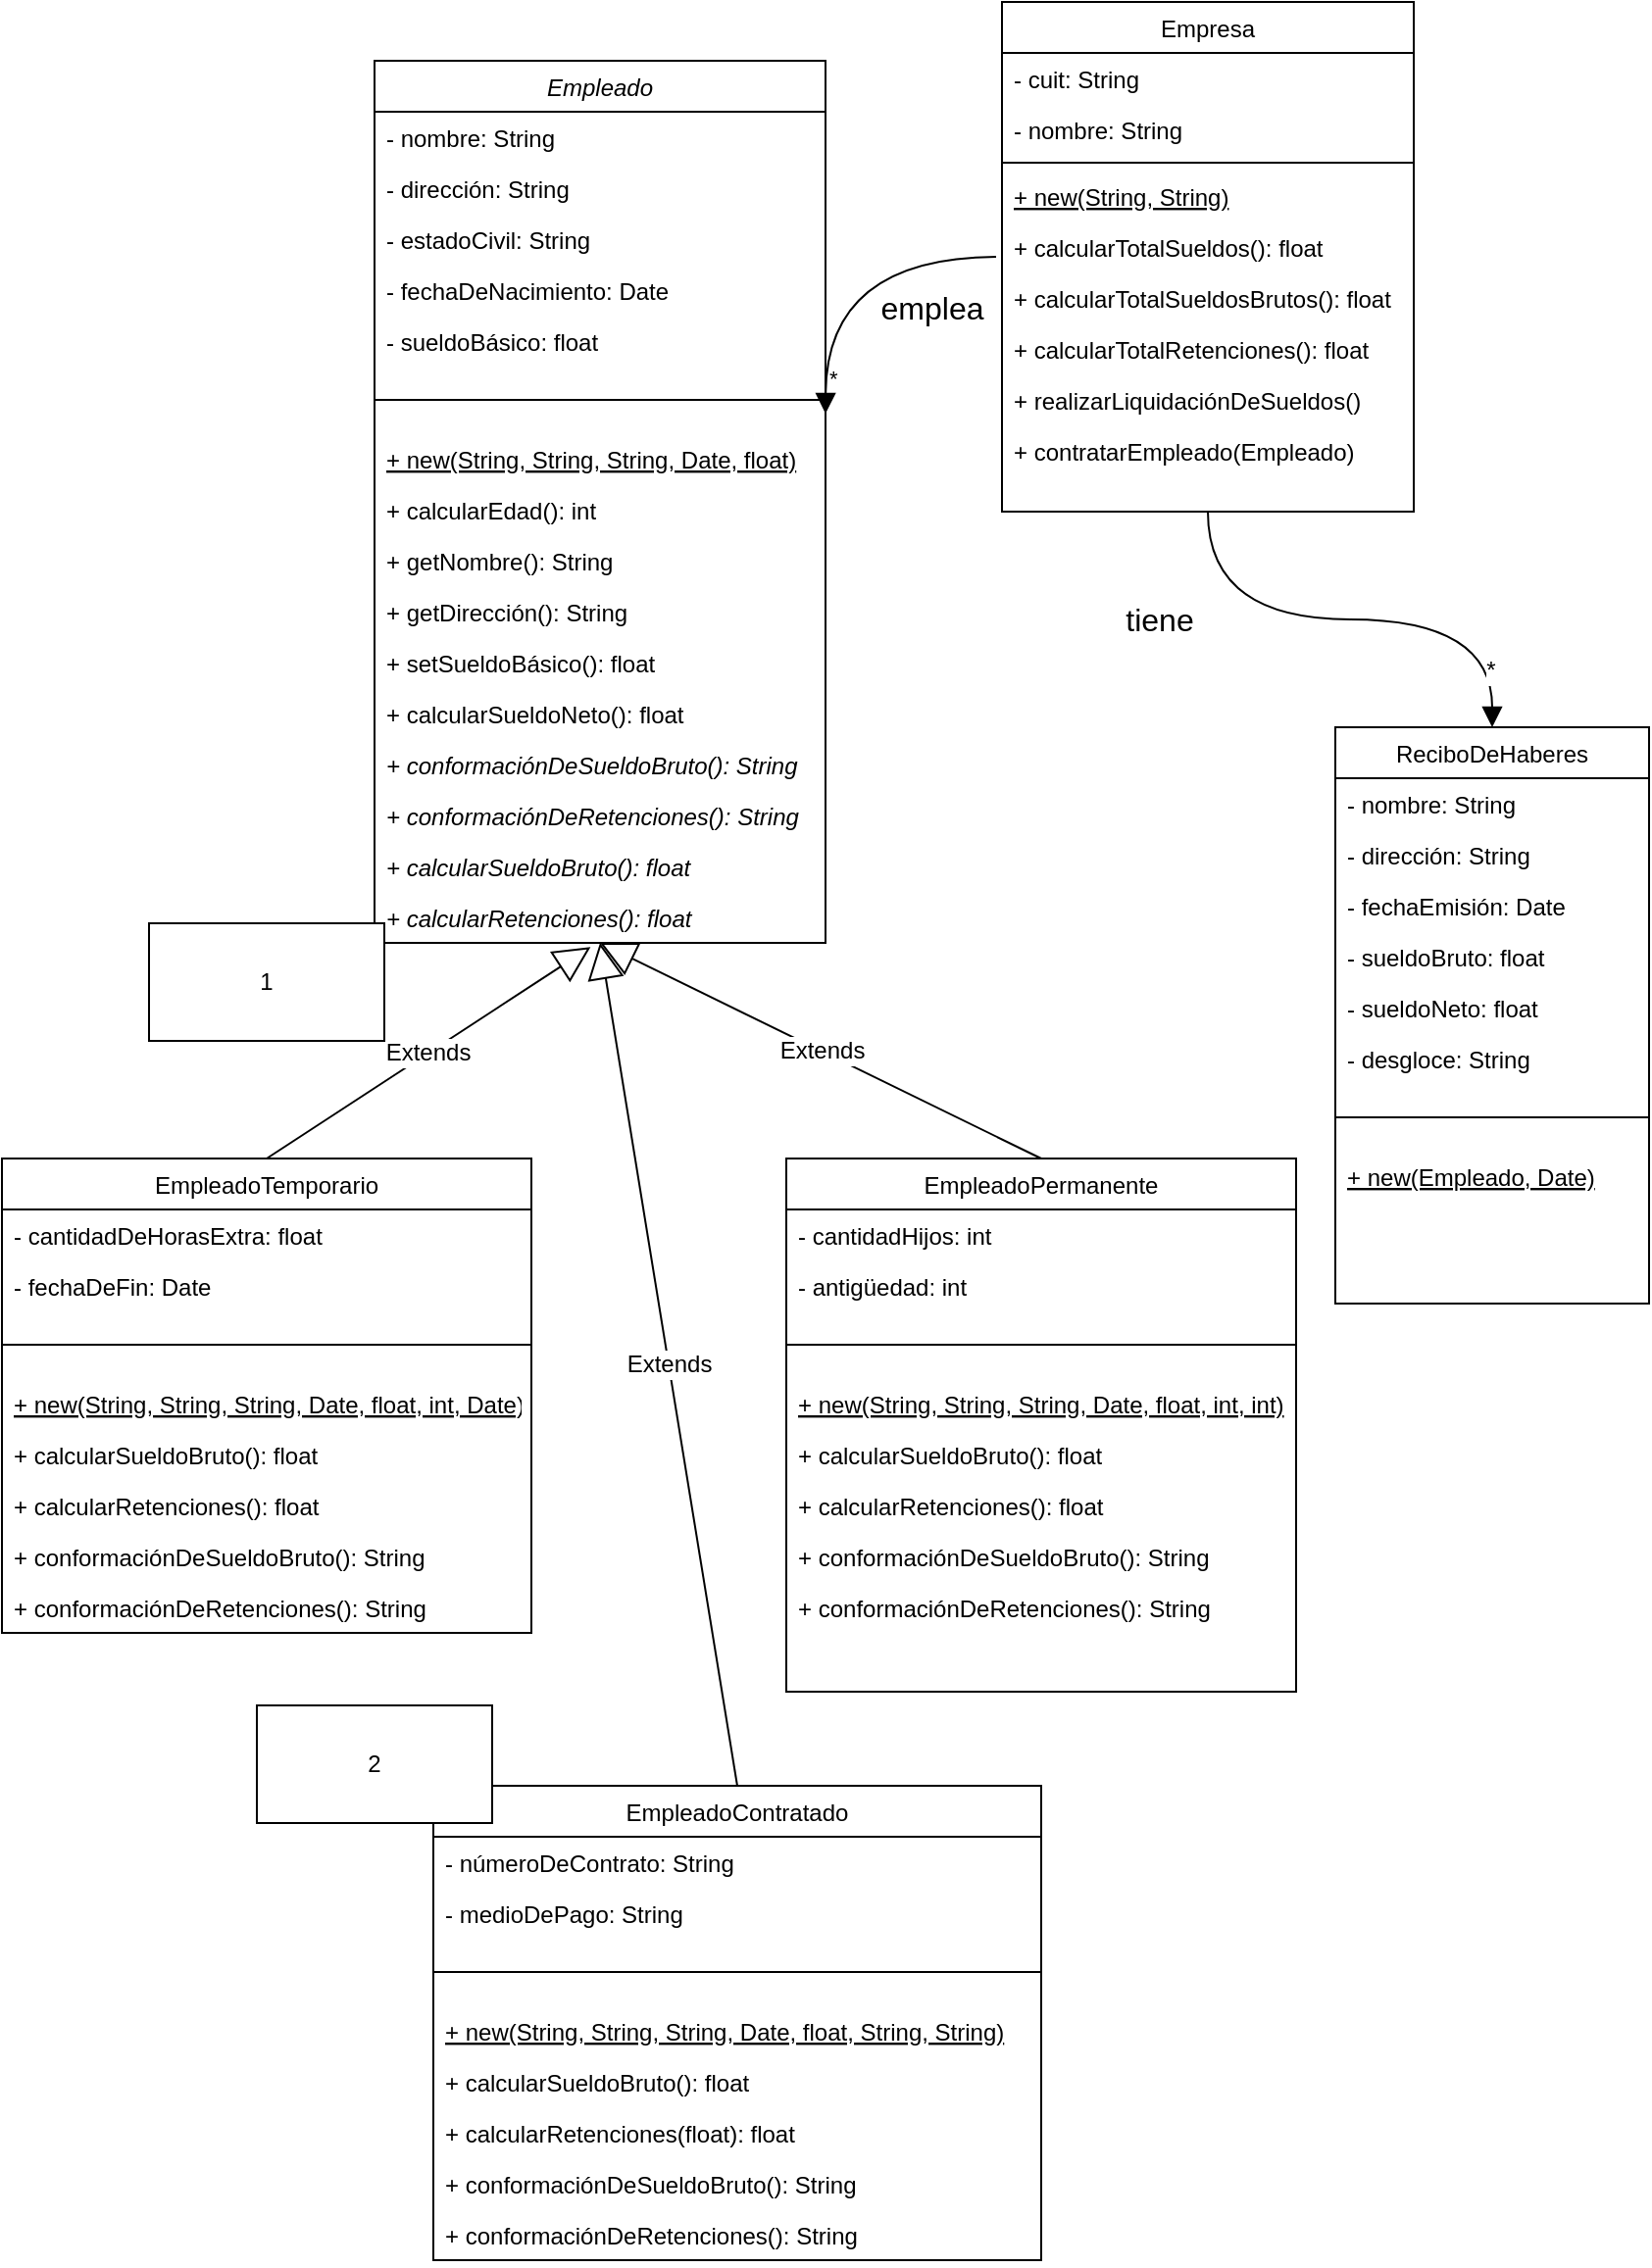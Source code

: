 <mxfile version="24.7.7">
  <diagram id="C5RBs43oDa-KdzZeNtuy" name="Page-1">
    <mxGraphModel dx="1816" dy="514" grid="1" gridSize="10" guides="1" tooltips="1" connect="1" arrows="1" fold="1" page="1" pageScale="1" pageWidth="827" pageHeight="1169" math="0" shadow="0">
      <root>
        <mxCell id="WIyWlLk6GJQsqaUBKTNV-0" />
        <mxCell id="WIyWlLk6GJQsqaUBKTNV-1" parent="WIyWlLk6GJQsqaUBKTNV-0" />
        <mxCell id="zkfFHV4jXpPFQw0GAbJ--0" value="Empresa" style="swimlane;fontStyle=0;align=center;verticalAlign=top;childLayout=stackLayout;horizontal=1;startSize=26;horizontalStack=0;resizeParent=1;resizeLast=0;collapsible=1;marginBottom=0;rounded=0;shadow=0;strokeWidth=1;" parent="WIyWlLk6GJQsqaUBKTNV-1" vertex="1">
          <mxGeometry x="420" y="20" width="210" height="260" as="geometry">
            <mxRectangle x="170" y="70" width="160" height="26" as="alternateBounds" />
          </mxGeometry>
        </mxCell>
        <mxCell id="zkfFHV4jXpPFQw0GAbJ--1" value="- cuit: String" style="text;align=left;verticalAlign=top;spacingLeft=4;spacingRight=4;overflow=hidden;rotatable=0;points=[[0,0.5],[1,0.5]];portConstraint=eastwest;" parent="zkfFHV4jXpPFQw0GAbJ--0" vertex="1">
          <mxGeometry y="26" width="210" height="26" as="geometry" />
        </mxCell>
        <mxCell id="zkfFHV4jXpPFQw0GAbJ--3" value="- nombre: String" style="text;align=left;verticalAlign=top;spacingLeft=4;spacingRight=4;overflow=hidden;rotatable=0;points=[[0,0.5],[1,0.5]];portConstraint=eastwest;rounded=0;shadow=0;html=0;" parent="zkfFHV4jXpPFQw0GAbJ--0" vertex="1">
          <mxGeometry y="52" width="210" height="26" as="geometry" />
        </mxCell>
        <mxCell id="zkfFHV4jXpPFQw0GAbJ--4" value="" style="line;html=1;strokeWidth=1;align=left;verticalAlign=middle;spacingTop=-1;spacingLeft=3;spacingRight=3;rotatable=0;labelPosition=right;points=[];portConstraint=eastwest;" parent="zkfFHV4jXpPFQw0GAbJ--0" vertex="1">
          <mxGeometry y="78" width="210" height="8" as="geometry" />
        </mxCell>
        <mxCell id="t2F7bN5t-ZQDE3GFPDe4-14" value="+ new(String, String)" style="text;align=left;verticalAlign=top;spacingLeft=4;spacingRight=4;overflow=hidden;rotatable=0;points=[[0,0.5],[1,0.5]];portConstraint=eastwest;fontStyle=4" parent="zkfFHV4jXpPFQw0GAbJ--0" vertex="1">
          <mxGeometry y="86" width="210" height="26" as="geometry" />
        </mxCell>
        <mxCell id="Naoxuk_FLumQkQ0aO1D7-34" value="+ calcularTotalSueldos(): float" style="text;align=left;verticalAlign=top;spacingLeft=4;spacingRight=4;overflow=hidden;rotatable=0;points=[[0,0.5],[1,0.5]];portConstraint=eastwest;fontStyle=0" parent="zkfFHV4jXpPFQw0GAbJ--0" vertex="1">
          <mxGeometry y="112" width="210" height="26" as="geometry" />
        </mxCell>
        <mxCell id="Naoxuk_FLumQkQ0aO1D7-35" value="+ calcularTotalSueldosBrutos(): float" style="text;align=left;verticalAlign=top;spacingLeft=4;spacingRight=4;overflow=hidden;rotatable=0;points=[[0,0.5],[1,0.5]];portConstraint=eastwest;fontStyle=0" parent="zkfFHV4jXpPFQw0GAbJ--0" vertex="1">
          <mxGeometry y="138" width="210" height="26" as="geometry" />
        </mxCell>
        <mxCell id="Naoxuk_FLumQkQ0aO1D7-36" value="+ calcularTotalRetenciones(): float" style="text;align=left;verticalAlign=top;spacingLeft=4;spacingRight=4;overflow=hidden;rotatable=0;points=[[0,0.5],[1,0.5]];portConstraint=eastwest;fontStyle=0" parent="zkfFHV4jXpPFQw0GAbJ--0" vertex="1">
          <mxGeometry y="164" width="210" height="26" as="geometry" />
        </mxCell>
        <mxCell id="RjPSyfs4WE9pUOb9Zy2P-0" value="+ realizarLiquidaciónDeSueldos()" style="text;align=left;verticalAlign=top;spacingLeft=4;spacingRight=4;overflow=hidden;rotatable=0;points=[[0,0.5],[1,0.5]];portConstraint=eastwest;fontStyle=0" vertex="1" parent="zkfFHV4jXpPFQw0GAbJ--0">
          <mxGeometry y="190" width="210" height="26" as="geometry" />
        </mxCell>
        <mxCell id="Naoxuk_FLumQkQ0aO1D7-37" value="+ contratarEmpleado(Empleado)" style="text;align=left;verticalAlign=top;spacingLeft=4;spacingRight=4;overflow=hidden;rotatable=0;points=[[0,0.5],[1,0.5]];portConstraint=eastwest;fontStyle=0" parent="zkfFHV4jXpPFQw0GAbJ--0" vertex="1">
          <mxGeometry y="216" width="210" height="26" as="geometry" />
        </mxCell>
        <mxCell id="zkfFHV4jXpPFQw0GAbJ--6" value="Empleado" style="swimlane;fontStyle=2;align=center;verticalAlign=top;childLayout=stackLayout;horizontal=1;startSize=26;horizontalStack=0;resizeParent=1;resizeLast=0;collapsible=1;marginBottom=0;rounded=0;shadow=0;strokeWidth=1;" parent="WIyWlLk6GJQsqaUBKTNV-1" vertex="1">
          <mxGeometry x="100" y="50" width="230" height="450" as="geometry">
            <mxRectangle x="130" y="380" width="160" height="26" as="alternateBounds" />
          </mxGeometry>
        </mxCell>
        <mxCell id="zkfFHV4jXpPFQw0GAbJ--7" value="- nombre: String" style="text;align=left;verticalAlign=top;spacingLeft=4;spacingRight=4;overflow=hidden;rotatable=0;points=[[0,0.5],[1,0.5]];portConstraint=eastwest;" parent="zkfFHV4jXpPFQw0GAbJ--6" vertex="1">
          <mxGeometry y="26" width="230" height="26" as="geometry" />
        </mxCell>
        <mxCell id="zkfFHV4jXpPFQw0GAbJ--8" value="- dirección: String" style="text;align=left;verticalAlign=top;spacingLeft=4;spacingRight=4;overflow=hidden;rotatable=0;points=[[0,0.5],[1,0.5]];portConstraint=eastwest;rounded=0;shadow=0;html=0;" parent="zkfFHV4jXpPFQw0GAbJ--6" vertex="1">
          <mxGeometry y="52" width="230" height="26" as="geometry" />
        </mxCell>
        <mxCell id="Naoxuk_FLumQkQ0aO1D7-0" value="- estadoCivil: String" style="text;align=left;verticalAlign=top;spacingLeft=4;spacingRight=4;overflow=hidden;rotatable=0;points=[[0,0.5],[1,0.5]];portConstraint=eastwest;rounded=0;shadow=0;html=0;" parent="zkfFHV4jXpPFQw0GAbJ--6" vertex="1">
          <mxGeometry y="78" width="230" height="26" as="geometry" />
        </mxCell>
        <mxCell id="Naoxuk_FLumQkQ0aO1D7-1" value="- fechaDeNacimiento: Date" style="text;align=left;verticalAlign=top;spacingLeft=4;spacingRight=4;overflow=hidden;rotatable=0;points=[[0,0.5],[1,0.5]];portConstraint=eastwest;rounded=0;shadow=0;html=0;" parent="zkfFHV4jXpPFQw0GAbJ--6" vertex="1">
          <mxGeometry y="104" width="230" height="26" as="geometry" />
        </mxCell>
        <mxCell id="Naoxuk_FLumQkQ0aO1D7-2" value="- sueldoBásico: float" style="text;align=left;verticalAlign=top;spacingLeft=4;spacingRight=4;overflow=hidden;rotatable=0;points=[[0,0.5],[1,0.5]];portConstraint=eastwest;rounded=0;shadow=0;html=0;" parent="zkfFHV4jXpPFQw0GAbJ--6" vertex="1">
          <mxGeometry y="130" width="230" height="26" as="geometry" />
        </mxCell>
        <mxCell id="zkfFHV4jXpPFQw0GAbJ--9" value="" style="line;html=1;strokeWidth=1;align=left;verticalAlign=middle;spacingTop=-1;spacingLeft=3;spacingRight=3;rotatable=0;labelPosition=right;points=[];portConstraint=eastwest;" parent="zkfFHV4jXpPFQw0GAbJ--6" vertex="1">
          <mxGeometry y="156" width="230" height="34" as="geometry" />
        </mxCell>
        <mxCell id="Naoxuk_FLumQkQ0aO1D7-19" value="+ new(String, String, String, Date, float)" style="text;align=left;verticalAlign=top;spacingLeft=4;spacingRight=4;overflow=hidden;rotatable=0;points=[[0,0.5],[1,0.5]];portConstraint=eastwest;fontStyle=4" parent="zkfFHV4jXpPFQw0GAbJ--6" vertex="1">
          <mxGeometry y="190" width="230" height="26" as="geometry" />
        </mxCell>
        <mxCell id="zkfFHV4jXpPFQw0GAbJ--10" value="+ calcularEdad(): int" style="text;align=left;verticalAlign=top;spacingLeft=4;spacingRight=4;overflow=hidden;rotatable=0;points=[[0,0.5],[1,0.5]];portConstraint=eastwest;fontStyle=0" parent="zkfFHV4jXpPFQw0GAbJ--6" vertex="1">
          <mxGeometry y="216" width="230" height="26" as="geometry" />
        </mxCell>
        <mxCell id="RjPSyfs4WE9pUOb9Zy2P-6" value="+ getNombre(): String" style="text;align=left;verticalAlign=top;spacingLeft=4;spacingRight=4;overflow=hidden;rotatable=0;points=[[0,0.5],[1,0.5]];portConstraint=eastwest;" vertex="1" parent="zkfFHV4jXpPFQw0GAbJ--6">
          <mxGeometry y="242" width="230" height="26" as="geometry" />
        </mxCell>
        <mxCell id="RjPSyfs4WE9pUOb9Zy2P-5" value="+ getDirección(): String" style="text;align=left;verticalAlign=top;spacingLeft=4;spacingRight=4;overflow=hidden;rotatable=0;points=[[0,0.5],[1,0.5]];portConstraint=eastwest;" vertex="1" parent="zkfFHV4jXpPFQw0GAbJ--6">
          <mxGeometry y="268" width="230" height="26" as="geometry" />
        </mxCell>
        <mxCell id="RjPSyfs4WE9pUOb9Zy2P-8" value="+ setSueldoBásico(): float" style="text;align=left;verticalAlign=top;spacingLeft=4;spacingRight=4;overflow=hidden;rotatable=0;points=[[0,0.5],[1,0.5]];portConstraint=eastwest;rounded=0;shadow=0;html=0;" vertex="1" parent="zkfFHV4jXpPFQw0GAbJ--6">
          <mxGeometry y="294" width="230" height="26" as="geometry" />
        </mxCell>
        <mxCell id="Naoxuk_FLumQkQ0aO1D7-27" value="+ calcularSueldoNeto(): float" style="text;align=left;verticalAlign=top;spacingLeft=4;spacingRight=4;overflow=hidden;rotatable=0;points=[[0,0.5],[1,0.5]];portConstraint=eastwest;fontStyle=0" parent="zkfFHV4jXpPFQw0GAbJ--6" vertex="1">
          <mxGeometry y="320" width="230" height="26" as="geometry" />
        </mxCell>
        <mxCell id="RjPSyfs4WE9pUOb9Zy2P-24" value="+ conformaciónDeSueldoBruto(): String" style="text;align=left;verticalAlign=top;spacingLeft=4;spacingRight=4;overflow=hidden;rotatable=0;points=[[0,0.5],[1,0.5]];portConstraint=eastwest;fontStyle=2" vertex="1" parent="zkfFHV4jXpPFQw0GAbJ--6">
          <mxGeometry y="346" width="230" height="26" as="geometry" />
        </mxCell>
        <mxCell id="RjPSyfs4WE9pUOb9Zy2P-25" value="+ conformaciónDeRetenciones(): String" style="text;align=left;verticalAlign=top;spacingLeft=4;spacingRight=4;overflow=hidden;rotatable=0;points=[[0,0.5],[1,0.5]];portConstraint=eastwest;fontStyle=2" vertex="1" parent="zkfFHV4jXpPFQw0GAbJ--6">
          <mxGeometry y="372" width="230" height="26" as="geometry" />
        </mxCell>
        <mxCell id="t2F7bN5t-ZQDE3GFPDe4-15" value="+ calcularSueldoBruto(): float" style="text;align=left;verticalAlign=top;spacingLeft=4;spacingRight=4;overflow=hidden;rotatable=0;points=[[0,0.5],[1,0.5]];portConstraint=eastwest;fontStyle=2" parent="zkfFHV4jXpPFQw0GAbJ--6" vertex="1">
          <mxGeometry y="398" width="230" height="26" as="geometry" />
        </mxCell>
        <mxCell id="t2F7bN5t-ZQDE3GFPDe4-16" value="+ calcularRetenciones(): float" style="text;align=left;verticalAlign=top;spacingLeft=4;spacingRight=4;overflow=hidden;rotatable=0;points=[[0,0.5],[1,0.5]];portConstraint=eastwest;fontStyle=2" parent="zkfFHV4jXpPFQw0GAbJ--6" vertex="1">
          <mxGeometry y="424" width="230" height="26" as="geometry" />
        </mxCell>
        <mxCell id="Naoxuk_FLumQkQ0aO1D7-3" value="EmpleadoPermanente" style="swimlane;fontStyle=0;align=center;verticalAlign=top;childLayout=stackLayout;horizontal=1;startSize=26;horizontalStack=0;resizeParent=1;resizeLast=0;collapsible=1;marginBottom=0;rounded=0;shadow=0;strokeWidth=1;" parent="WIyWlLk6GJQsqaUBKTNV-1" vertex="1">
          <mxGeometry x="310" y="610" width="260" height="272" as="geometry">
            <mxRectangle x="130" y="380" width="160" height="26" as="alternateBounds" />
          </mxGeometry>
        </mxCell>
        <mxCell id="Naoxuk_FLumQkQ0aO1D7-4" value="- cantidadHijos: int" style="text;align=left;verticalAlign=top;spacingLeft=4;spacingRight=4;overflow=hidden;rotatable=0;points=[[0,0.5],[1,0.5]];portConstraint=eastwest;" parent="Naoxuk_FLumQkQ0aO1D7-3" vertex="1">
          <mxGeometry y="26" width="260" height="26" as="geometry" />
        </mxCell>
        <mxCell id="Naoxuk_FLumQkQ0aO1D7-5" value="- antigüedad: int" style="text;align=left;verticalAlign=top;spacingLeft=4;spacingRight=4;overflow=hidden;rotatable=0;points=[[0,0.5],[1,0.5]];portConstraint=eastwest;rounded=0;shadow=0;html=0;" parent="Naoxuk_FLumQkQ0aO1D7-3" vertex="1">
          <mxGeometry y="52" width="260" height="26" as="geometry" />
        </mxCell>
        <mxCell id="Naoxuk_FLumQkQ0aO1D7-9" value="" style="line;html=1;strokeWidth=1;align=left;verticalAlign=middle;spacingTop=-1;spacingLeft=3;spacingRight=3;rotatable=0;labelPosition=right;points=[];portConstraint=eastwest;" parent="Naoxuk_FLumQkQ0aO1D7-3" vertex="1">
          <mxGeometry y="78" width="260" height="34" as="geometry" />
        </mxCell>
        <mxCell id="t2F7bN5t-ZQDE3GFPDe4-31" value="+ new(String, String, String, Date, float, int, int)" style="text;align=left;verticalAlign=top;spacingLeft=4;spacingRight=4;overflow=hidden;rotatable=0;points=[[0,0.5],[1,0.5]];portConstraint=eastwest;fontStyle=4" parent="Naoxuk_FLumQkQ0aO1D7-3" vertex="1">
          <mxGeometry y="112" width="260" height="26" as="geometry" />
        </mxCell>
        <mxCell id="Naoxuk_FLumQkQ0aO1D7-30" value="+ calcularSueldoBruto(): float" style="text;align=left;verticalAlign=top;spacingLeft=4;spacingRight=4;overflow=hidden;rotatable=0;points=[[0,0.5],[1,0.5]];portConstraint=eastwest;fontStyle=0" parent="Naoxuk_FLumQkQ0aO1D7-3" vertex="1">
          <mxGeometry y="138" width="260" height="26" as="geometry" />
        </mxCell>
        <mxCell id="Naoxuk_FLumQkQ0aO1D7-31" value="+ calcularRetenciones(): float" style="text;align=left;verticalAlign=top;spacingLeft=4;spacingRight=4;overflow=hidden;rotatable=0;points=[[0,0.5],[1,0.5]];portConstraint=eastwest;fontStyle=0" parent="Naoxuk_FLumQkQ0aO1D7-3" vertex="1">
          <mxGeometry y="164" width="260" height="26" as="geometry" />
        </mxCell>
        <mxCell id="RjPSyfs4WE9pUOb9Zy2P-18" value="+ conformaciónDeSueldoBruto(): String" style="text;align=left;verticalAlign=top;spacingLeft=4;spacingRight=4;overflow=hidden;rotatable=0;points=[[0,0.5],[1,0.5]];portConstraint=eastwest;fontStyle=0" vertex="1" parent="Naoxuk_FLumQkQ0aO1D7-3">
          <mxGeometry y="190" width="260" height="26" as="geometry" />
        </mxCell>
        <mxCell id="RjPSyfs4WE9pUOb9Zy2P-19" value="+ conformaciónDeRetenciones(): String" style="text;align=left;verticalAlign=top;spacingLeft=4;spacingRight=4;overflow=hidden;rotatable=0;points=[[0,0.5],[1,0.5]];portConstraint=eastwest;fontStyle=0" vertex="1" parent="Naoxuk_FLumQkQ0aO1D7-3">
          <mxGeometry y="216" width="260" height="26" as="geometry" />
        </mxCell>
        <mxCell id="Naoxuk_FLumQkQ0aO1D7-11" value="EmpleadoTemporario" style="swimlane;fontStyle=0;align=center;verticalAlign=top;childLayout=stackLayout;horizontal=1;startSize=26;horizontalStack=0;resizeParent=1;resizeLast=0;collapsible=1;marginBottom=0;rounded=0;shadow=0;strokeWidth=1;" parent="WIyWlLk6GJQsqaUBKTNV-1" vertex="1">
          <mxGeometry x="-90" y="610" width="270" height="242" as="geometry">
            <mxRectangle x="130" y="380" width="160" height="26" as="alternateBounds" />
          </mxGeometry>
        </mxCell>
        <mxCell id="Naoxuk_FLumQkQ0aO1D7-14" value="- cantidadDeHorasExtra: float" style="text;align=left;verticalAlign=top;spacingLeft=4;spacingRight=4;overflow=hidden;rotatable=0;points=[[0,0.5],[1,0.5]];portConstraint=eastwest;rounded=0;shadow=0;html=0;" parent="Naoxuk_FLumQkQ0aO1D7-11" vertex="1">
          <mxGeometry y="26" width="270" height="26" as="geometry" />
        </mxCell>
        <mxCell id="Naoxuk_FLumQkQ0aO1D7-29" value="- fechaDeFin: Date" style="text;align=left;verticalAlign=top;spacingLeft=4;spacingRight=4;overflow=hidden;rotatable=0;points=[[0,0.5],[1,0.5]];portConstraint=eastwest;rounded=0;shadow=0;html=0;" parent="Naoxuk_FLumQkQ0aO1D7-11" vertex="1">
          <mxGeometry y="52" width="270" height="26" as="geometry" />
        </mxCell>
        <mxCell id="Naoxuk_FLumQkQ0aO1D7-17" value="" style="line;html=1;strokeWidth=1;align=left;verticalAlign=middle;spacingTop=-1;spacingLeft=3;spacingRight=3;rotatable=0;labelPosition=right;points=[];portConstraint=eastwest;" parent="Naoxuk_FLumQkQ0aO1D7-11" vertex="1">
          <mxGeometry y="78" width="270" height="34" as="geometry" />
        </mxCell>
        <mxCell id="t2F7bN5t-ZQDE3GFPDe4-30" value="+ new(String, String, String, Date, float, int, Date)" style="text;align=left;verticalAlign=top;spacingLeft=4;spacingRight=4;overflow=hidden;rotatable=0;points=[[0,0.5],[1,0.5]];portConstraint=eastwest;fontStyle=4" parent="Naoxuk_FLumQkQ0aO1D7-11" vertex="1">
          <mxGeometry y="112" width="270" height="26" as="geometry" />
        </mxCell>
        <mxCell id="Naoxuk_FLumQkQ0aO1D7-28" value="+ calcularSueldoBruto(): float" style="text;align=left;verticalAlign=top;spacingLeft=4;spacingRight=4;overflow=hidden;rotatable=0;points=[[0,0.5],[1,0.5]];portConstraint=eastwest;fontStyle=0" parent="Naoxuk_FLumQkQ0aO1D7-11" vertex="1">
          <mxGeometry y="138" width="270" height="26" as="geometry" />
        </mxCell>
        <mxCell id="Naoxuk_FLumQkQ0aO1D7-33" value="+ calcularRetenciones(): float" style="text;align=left;verticalAlign=top;spacingLeft=4;spacingRight=4;overflow=hidden;rotatable=0;points=[[0,0.5],[1,0.5]];portConstraint=eastwest;fontStyle=0" parent="Naoxuk_FLumQkQ0aO1D7-11" vertex="1">
          <mxGeometry y="164" width="270" height="26" as="geometry" />
        </mxCell>
        <mxCell id="RjPSyfs4WE9pUOb9Zy2P-12" value="+ conformaciónDeSueldoBruto(): String" style="text;align=left;verticalAlign=top;spacingLeft=4;spacingRight=4;overflow=hidden;rotatable=0;points=[[0,0.5],[1,0.5]];portConstraint=eastwest;fontStyle=0" vertex="1" parent="Naoxuk_FLumQkQ0aO1D7-11">
          <mxGeometry y="190" width="270" height="26" as="geometry" />
        </mxCell>
        <mxCell id="RjPSyfs4WE9pUOb9Zy2P-13" value="+ conformaciónDeRetenciones(): String" style="text;align=left;verticalAlign=top;spacingLeft=4;spacingRight=4;overflow=hidden;rotatable=0;points=[[0,0.5],[1,0.5]];portConstraint=eastwest;fontStyle=0" vertex="1" parent="Naoxuk_FLumQkQ0aO1D7-11">
          <mxGeometry y="216" width="270" height="26" as="geometry" />
        </mxCell>
        <mxCell id="Naoxuk_FLumQkQ0aO1D7-38" value="ReciboDeHaberes" style="swimlane;fontStyle=0;align=center;verticalAlign=top;childLayout=stackLayout;horizontal=1;startSize=26;horizontalStack=0;resizeParent=1;resizeLast=0;collapsible=1;marginBottom=0;rounded=0;shadow=0;strokeWidth=1;" parent="WIyWlLk6GJQsqaUBKTNV-1" vertex="1">
          <mxGeometry x="590" y="390" width="160" height="294" as="geometry">
            <mxRectangle x="130" y="380" width="160" height="26" as="alternateBounds" />
          </mxGeometry>
        </mxCell>
        <mxCell id="Naoxuk_FLumQkQ0aO1D7-39" value="- nombre: String" style="text;align=left;verticalAlign=top;spacingLeft=4;spacingRight=4;overflow=hidden;rotatable=0;points=[[0,0.5],[1,0.5]];portConstraint=eastwest;" parent="Naoxuk_FLumQkQ0aO1D7-38" vertex="1">
          <mxGeometry y="26" width="160" height="26" as="geometry" />
        </mxCell>
        <mxCell id="Naoxuk_FLumQkQ0aO1D7-40" value="- dirección: String" style="text;align=left;verticalAlign=top;spacingLeft=4;spacingRight=4;overflow=hidden;rotatable=0;points=[[0,0.5],[1,0.5]];portConstraint=eastwest;rounded=0;shadow=0;html=0;" parent="Naoxuk_FLumQkQ0aO1D7-38" vertex="1">
          <mxGeometry y="52" width="160" height="26" as="geometry" />
        </mxCell>
        <mxCell id="Naoxuk_FLumQkQ0aO1D7-45" value="- fechaEmisión: Date" style="text;align=left;verticalAlign=top;spacingLeft=4;spacingRight=4;overflow=hidden;rotatable=0;points=[[0,0.5],[1,0.5]];portConstraint=eastwest;rounded=0;shadow=0;html=0;" parent="Naoxuk_FLumQkQ0aO1D7-38" vertex="1">
          <mxGeometry y="78" width="160" height="26" as="geometry" />
        </mxCell>
        <mxCell id="Naoxuk_FLumQkQ0aO1D7-46" value="- sueldoBruto: float" style="text;align=left;verticalAlign=top;spacingLeft=4;spacingRight=4;overflow=hidden;rotatable=0;points=[[0,0.5],[1,0.5]];portConstraint=eastwest;rounded=0;shadow=0;html=0;" parent="Naoxuk_FLumQkQ0aO1D7-38" vertex="1">
          <mxGeometry y="104" width="160" height="26" as="geometry" />
        </mxCell>
        <mxCell id="Naoxuk_FLumQkQ0aO1D7-47" value="- sueldoNeto: float" style="text;align=left;verticalAlign=top;spacingLeft=4;spacingRight=4;overflow=hidden;rotatable=0;points=[[0,0.5],[1,0.5]];portConstraint=eastwest;rounded=0;shadow=0;html=0;" parent="Naoxuk_FLumQkQ0aO1D7-38" vertex="1">
          <mxGeometry y="130" width="160" height="26" as="geometry" />
        </mxCell>
        <mxCell id="Naoxuk_FLumQkQ0aO1D7-48" value="- desgloce: String" style="text;align=left;verticalAlign=top;spacingLeft=4;spacingRight=4;overflow=hidden;rotatable=0;points=[[0,0.5],[1,0.5]];portConstraint=eastwest;rounded=0;shadow=0;html=0;" parent="Naoxuk_FLumQkQ0aO1D7-38" vertex="1">
          <mxGeometry y="156" width="160" height="26" as="geometry" />
        </mxCell>
        <mxCell id="Naoxuk_FLumQkQ0aO1D7-41" value="" style="line;html=1;strokeWidth=1;align=left;verticalAlign=middle;spacingTop=-1;spacingLeft=3;spacingRight=3;rotatable=0;labelPosition=right;points=[];portConstraint=eastwest;" parent="Naoxuk_FLumQkQ0aO1D7-38" vertex="1">
          <mxGeometry y="182" width="160" height="34" as="geometry" />
        </mxCell>
        <mxCell id="t2F7bN5t-ZQDE3GFPDe4-28" value="+ new(Empleado, Date)" style="text;align=left;verticalAlign=top;spacingLeft=4;spacingRight=4;overflow=hidden;rotatable=0;points=[[0,0.5],[1,0.5]];portConstraint=eastwest;fontStyle=4" parent="Naoxuk_FLumQkQ0aO1D7-38" vertex="1">
          <mxGeometry y="216" width="160" height="26" as="geometry" />
        </mxCell>
        <mxCell id="Naoxuk_FLumQkQ0aO1D7-49" value="EmpleadoContratado" style="swimlane;fontStyle=0;align=center;verticalAlign=top;childLayout=stackLayout;horizontal=1;startSize=26;horizontalStack=0;resizeParent=1;resizeLast=0;collapsible=1;marginBottom=0;rounded=0;shadow=0;strokeWidth=1;" parent="WIyWlLk6GJQsqaUBKTNV-1" vertex="1">
          <mxGeometry x="130" y="930" width="310" height="242" as="geometry">
            <mxRectangle x="210" y="910" width="160" height="26" as="alternateBounds" />
          </mxGeometry>
        </mxCell>
        <mxCell id="Naoxuk_FLumQkQ0aO1D7-50" value="- númeroDeContrato: String" style="text;align=left;verticalAlign=top;spacingLeft=4;spacingRight=4;overflow=hidden;rotatable=0;points=[[0,0.5],[1,0.5]];portConstraint=eastwest;" parent="Naoxuk_FLumQkQ0aO1D7-49" vertex="1">
          <mxGeometry y="26" width="310" height="26" as="geometry" />
        </mxCell>
        <mxCell id="Naoxuk_FLumQkQ0aO1D7-51" value="- medioDePago: String" style="text;align=left;verticalAlign=top;spacingLeft=4;spacingRight=4;overflow=hidden;rotatable=0;points=[[0,0.5],[1,0.5]];portConstraint=eastwest;rounded=0;shadow=0;html=0;" parent="Naoxuk_FLumQkQ0aO1D7-49" vertex="1">
          <mxGeometry y="52" width="310" height="26" as="geometry" />
        </mxCell>
        <mxCell id="Naoxuk_FLumQkQ0aO1D7-52" value="" style="line;html=1;strokeWidth=1;align=left;verticalAlign=middle;spacingTop=-1;spacingLeft=3;spacingRight=3;rotatable=0;labelPosition=right;points=[];portConstraint=eastwest;" parent="Naoxuk_FLumQkQ0aO1D7-49" vertex="1">
          <mxGeometry y="78" width="310" height="34" as="geometry" />
        </mxCell>
        <mxCell id="Y13BAurT9RQZEyCTWnLE-0" value="+ new(String, String, String, Date, float, String, String)" style="text;align=left;verticalAlign=top;spacingLeft=4;spacingRight=4;overflow=hidden;rotatable=0;points=[[0,0.5],[1,0.5]];portConstraint=eastwest;fontStyle=4" parent="Naoxuk_FLumQkQ0aO1D7-49" vertex="1">
          <mxGeometry y="112" width="310" height="26" as="geometry" />
        </mxCell>
        <mxCell id="Naoxuk_FLumQkQ0aO1D7-53" value="+ calcularSueldoBruto(): float" style="text;align=left;verticalAlign=top;spacingLeft=4;spacingRight=4;overflow=hidden;rotatable=0;points=[[0,0.5],[1,0.5]];portConstraint=eastwest;fontStyle=0" parent="Naoxuk_FLumQkQ0aO1D7-49" vertex="1">
          <mxGeometry y="138" width="310" height="26" as="geometry" />
        </mxCell>
        <mxCell id="Naoxuk_FLumQkQ0aO1D7-54" value="+ calcularRetenciones(float): float" style="text;align=left;verticalAlign=top;spacingLeft=4;spacingRight=4;overflow=hidden;rotatable=0;points=[[0,0.5],[1,0.5]];portConstraint=eastwest;fontStyle=0" parent="Naoxuk_FLumQkQ0aO1D7-49" vertex="1">
          <mxGeometry y="164" width="310" height="26" as="geometry" />
        </mxCell>
        <mxCell id="RjPSyfs4WE9pUOb9Zy2P-22" value="+ conformaciónDeSueldoBruto(): String" style="text;align=left;verticalAlign=top;spacingLeft=4;spacingRight=4;overflow=hidden;rotatable=0;points=[[0,0.5],[1,0.5]];portConstraint=eastwest;fontStyle=0" vertex="1" parent="Naoxuk_FLumQkQ0aO1D7-49">
          <mxGeometry y="190" width="310" height="26" as="geometry" />
        </mxCell>
        <mxCell id="RjPSyfs4WE9pUOb9Zy2P-23" value="+ conformaciónDeRetenciones(): String" style="text;align=left;verticalAlign=top;spacingLeft=4;spacingRight=4;overflow=hidden;rotatable=0;points=[[0,0.5],[1,0.5]];portConstraint=eastwest;fontStyle=0" vertex="1" parent="Naoxuk_FLumQkQ0aO1D7-49">
          <mxGeometry y="216" width="310" height="26" as="geometry" />
        </mxCell>
        <mxCell id="Naoxuk_FLumQkQ0aO1D7-58" value="2" style="rounded=0;whiteSpace=wrap;html=1;" parent="WIyWlLk6GJQsqaUBKTNV-1" vertex="1">
          <mxGeometry x="40" y="889" width="120" height="60" as="geometry" />
        </mxCell>
        <mxCell id="Naoxuk_FLumQkQ0aO1D7-59" value="1" style="rounded=0;whiteSpace=wrap;html=1;" parent="WIyWlLk6GJQsqaUBKTNV-1" vertex="1">
          <mxGeometry x="-15" y="490" width="120" height="60" as="geometry" />
        </mxCell>
        <mxCell id="t2F7bN5t-ZQDE3GFPDe4-7" value="" style="endArrow=block;endFill=1;html=1;edgeStyle=orthogonalEdgeStyle;align=left;verticalAlign=top;rounded=0;fontSize=12;startSize=8;endSize=8;curved=1;" parent="WIyWlLk6GJQsqaUBKTNV-1" edge="1">
          <mxGeometry x="-1" relative="1" as="geometry">
            <mxPoint x="417" y="150" as="sourcePoint" />
            <mxPoint x="330" y="230" as="targetPoint" />
          </mxGeometry>
        </mxCell>
        <mxCell id="t2F7bN5t-ZQDE3GFPDe4-8" value="*" style="edgeLabel;resizable=0;html=1;align=left;verticalAlign=bottom;" parent="t2F7bN5t-ZQDE3GFPDe4-7" connectable="0" vertex="1">
          <mxGeometry x="-1" relative="1" as="geometry">
            <mxPoint x="-87" y="70" as="offset" />
          </mxGeometry>
        </mxCell>
        <mxCell id="t2F7bN5t-ZQDE3GFPDe4-10" value="emplea" style="text;html=1;align=center;verticalAlign=middle;resizable=0;points=[];autosize=1;strokeColor=none;fillColor=none;fontSize=16;" parent="WIyWlLk6GJQsqaUBKTNV-1" vertex="1">
          <mxGeometry x="344" y="161" width="80" height="30" as="geometry" />
        </mxCell>
        <mxCell id="t2F7bN5t-ZQDE3GFPDe4-11" value="Extends" style="endArrow=block;endSize=16;endFill=0;html=1;rounded=0;fontSize=12;curved=1;exitX=0.5;exitY=0;exitDx=0;exitDy=0;entryX=0.5;entryY=1;entryDx=0;entryDy=0;" parent="WIyWlLk6GJQsqaUBKTNV-1" source="Naoxuk_FLumQkQ0aO1D7-3" target="zkfFHV4jXpPFQw0GAbJ--6" edge="1">
          <mxGeometry width="160" relative="1" as="geometry">
            <mxPoint x="450" y="490" as="sourcePoint" />
            <mxPoint x="610" y="490" as="targetPoint" />
          </mxGeometry>
        </mxCell>
        <mxCell id="t2F7bN5t-ZQDE3GFPDe4-12" value="Extends" style="endArrow=block;endSize=16;endFill=0;html=1;rounded=0;fontSize=12;curved=1;exitX=0.5;exitY=0;exitDx=0;exitDy=0;entryX=0.479;entryY=1.082;entryDx=0;entryDy=0;entryPerimeter=0;" parent="WIyWlLk6GJQsqaUBKTNV-1" source="Naoxuk_FLumQkQ0aO1D7-11" edge="1" target="t2F7bN5t-ZQDE3GFPDe4-16">
          <mxGeometry width="160" relative="1" as="geometry">
            <mxPoint x="344" y="620" as="sourcePoint" />
            <mxPoint x="230" y="410" as="targetPoint" />
          </mxGeometry>
        </mxCell>
        <mxCell id="t2F7bN5t-ZQDE3GFPDe4-13" value="Extends" style="endArrow=block;endSize=16;endFill=0;html=1;rounded=0;fontSize=12;curved=1;exitX=0.5;exitY=0;exitDx=0;exitDy=0;entryX=0.5;entryY=1;entryDx=0;entryDy=0;" parent="WIyWlLk6GJQsqaUBKTNV-1" source="Naoxuk_FLumQkQ0aO1D7-49" target="zkfFHV4jXpPFQw0GAbJ--6" edge="1">
          <mxGeometry width="160" relative="1" as="geometry">
            <mxPoint x="393" y="630" as="sourcePoint" />
            <mxPoint x="220" y="440" as="targetPoint" />
          </mxGeometry>
        </mxCell>
        <mxCell id="t2F7bN5t-ZQDE3GFPDe4-21" value="" style="endArrow=block;endFill=1;html=1;edgeStyle=orthogonalEdgeStyle;align=left;verticalAlign=top;rounded=0;fontSize=12;startSize=8;endSize=8;curved=1;entryX=0.5;entryY=0;entryDx=0;entryDy=0;exitX=0.5;exitY=1;exitDx=0;exitDy=0;" parent="WIyWlLk6GJQsqaUBKTNV-1" target="Naoxuk_FLumQkQ0aO1D7-38" edge="1" source="zkfFHV4jXpPFQw0GAbJ--0">
          <mxGeometry x="-1" relative="1" as="geometry">
            <mxPoint x="520" y="320" as="sourcePoint" />
            <mxPoint x="511" y="281.51" as="targetPoint" />
          </mxGeometry>
        </mxCell>
        <mxCell id="t2F7bN5t-ZQDE3GFPDe4-24" value="*" style="edgeLabel;html=1;align=center;verticalAlign=middle;resizable=0;points=[];fontSize=12;" parent="t2F7bN5t-ZQDE3GFPDe4-21" vertex="1" connectable="0">
          <mxGeometry x="0.771" y="-1" relative="1" as="geometry">
            <mxPoint as="offset" />
          </mxGeometry>
        </mxCell>
        <mxCell id="t2F7bN5t-ZQDE3GFPDe4-26" value="tiene" style="text;html=1;align=center;verticalAlign=middle;resizable=0;points=[];autosize=1;strokeColor=none;fillColor=none;fontSize=16;" parent="WIyWlLk6GJQsqaUBKTNV-1" vertex="1">
          <mxGeometry x="470" y="320" width="60" height="30" as="geometry" />
        </mxCell>
      </root>
    </mxGraphModel>
  </diagram>
</mxfile>
